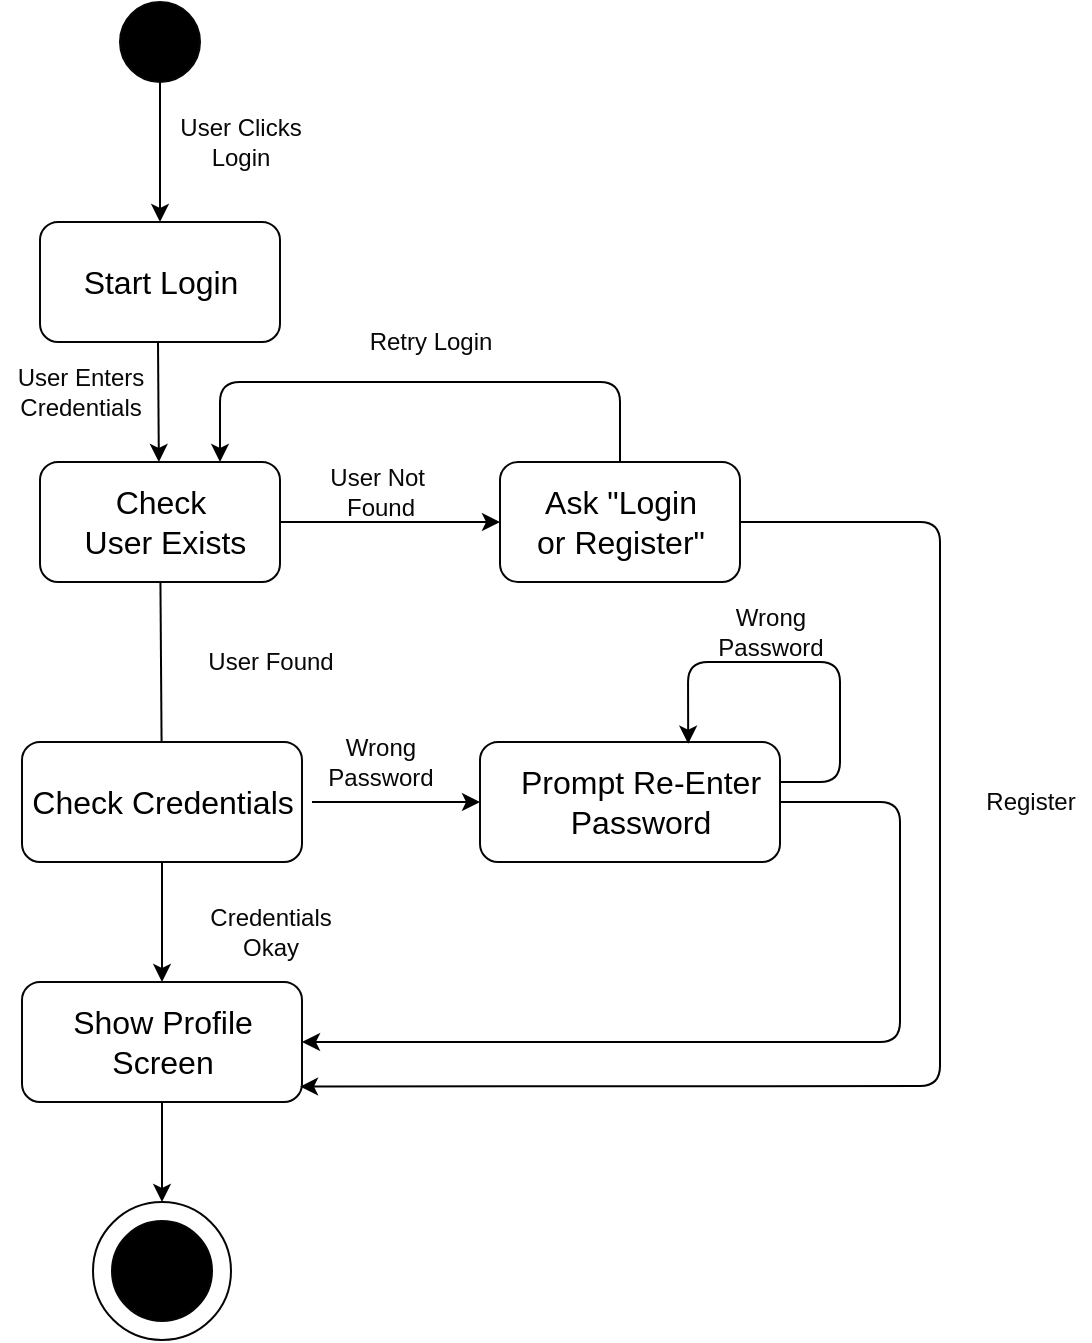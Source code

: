 <mxfile>
    <diagram id="u9s_TiLIb88S8Lue6UDa" name="Page-1">
        <mxGraphModel dx="978" dy="733" grid="1" gridSize="10" guides="1" tooltips="1" connect="1" arrows="1" fold="1" page="1" pageScale="1" pageWidth="850" pageHeight="1100" background="#ffffff" math="0" shadow="0">
            <root>
                <mxCell id="0"/>
                <mxCell id="1" parent="0"/>
                <mxCell id="3" value="" style="ellipse;whiteSpace=wrap;html=1;aspect=fixed;strokeColor=#050505;fillColor=#000000;" vertex="1" parent="1">
                    <mxGeometry x="230" y="40" width="40" height="40" as="geometry"/>
                </mxCell>
                <mxCell id="13" style="edgeStyle=none;html=1;fontSize=16;fontColor=#000000;strokeColor=#000000;" edge="1" parent="1" source="7" target="15">
                    <mxGeometry relative="1" as="geometry">
                        <mxPoint x="390" y="300" as="targetPoint"/>
                    </mxGeometry>
                </mxCell>
                <mxCell id="16" value="" style="group" vertex="1" connectable="0" parent="1">
                    <mxGeometry x="176" y="410" width="150" height="60" as="geometry"/>
                </mxCell>
                <mxCell id="14" value="" style="rounded=1;whiteSpace=wrap;html=1;fillColor=#FFFFFF;strokeColor=#050505;" vertex="1" parent="16">
                    <mxGeometry x="5" width="140" height="60" as="geometry"/>
                </mxCell>
                <mxCell id="15" value="&lt;span style=&quot;font-size: 16px&quot;&gt;Check Credentials&lt;/span&gt;" style="text;html=1;align=center;verticalAlign=middle;resizable=0;points=[];autosize=1;strokeColor=none;fillColor=none;fontColor=#000000;" vertex="1" parent="16">
                    <mxGeometry y="20" width="150" height="20" as="geometry"/>
                </mxCell>
                <mxCell id="18" value="" style="group" vertex="1" connectable="0" parent="1">
                    <mxGeometry x="190" y="270" width="120" height="60" as="geometry"/>
                </mxCell>
                <mxCell id="7" value="" style="rounded=1;whiteSpace=wrap;html=1;fillColor=#FFFFFF;strokeColor=#050505;" vertex="1" parent="18">
                    <mxGeometry width="120" height="60" as="geometry"/>
                </mxCell>
                <mxCell id="10" value="&lt;font style=&quot;font-size: 16px&quot;&gt;Check&lt;br&gt;&amp;nbsp;User Exists&lt;/font&gt;" style="text;html=1;align=center;verticalAlign=middle;resizable=0;points=[];autosize=1;strokeColor=none;fillColor=none;fontColor=#000000;" vertex="1" parent="18">
                    <mxGeometry x="10" y="10" width="100" height="40" as="geometry"/>
                </mxCell>
                <mxCell id="19" value="" style="group" vertex="1" connectable="0" parent="1">
                    <mxGeometry x="190" y="150" width="120" height="60" as="geometry"/>
                </mxCell>
                <mxCell id="2" value="" style="rounded=1;whiteSpace=wrap;html=1;fillColor=#FFFFFF;strokeColor=#050505;" vertex="1" parent="19">
                    <mxGeometry width="120" height="60" as="geometry"/>
                </mxCell>
                <mxCell id="6" value="&lt;font style=&quot;font-size: 16px&quot;&gt;Start Login&lt;/font&gt;" style="text;html=1;align=center;verticalAlign=middle;resizable=0;points=[];autosize=1;strokeColor=none;fillColor=none;fontColor=#000000;" vertex="1" parent="19">
                    <mxGeometry x="15" y="20" width="90" height="20" as="geometry"/>
                </mxCell>
                <mxCell id="20" value="" style="group" vertex="1" connectable="0" parent="1">
                    <mxGeometry x="250" y="95" width="80" height="30" as="geometry"/>
                </mxCell>
                <mxCell id="4" style="edgeStyle=none;html=1;entryX=0.5;entryY=0;entryDx=0;entryDy=0;strokeColor=#000000;" edge="1" parent="20" source="3" target="2">
                    <mxGeometry relative="1" as="geometry"/>
                </mxCell>
                <mxCell id="5" value="&lt;font color=&quot;#080808&quot;&gt;User Clicks&lt;br&gt;Login&lt;br&gt;&lt;/font&gt;" style="text;html=1;align=center;verticalAlign=middle;resizable=0;points=[];autosize=1;strokeColor=none;fillColor=none;" vertex="1" parent="20">
                    <mxGeometry width="80" height="30" as="geometry"/>
                </mxCell>
                <mxCell id="26" style="edgeStyle=none;html=1;fontSize=16;fontColor=#000000;strokeColor=#000000;entryX=0.5;entryY=0;entryDx=0;entryDy=0;" edge="1" parent="1" source="14" target="38">
                    <mxGeometry relative="1" as="geometry">
                        <mxPoint x="251" y="520" as="targetPoint"/>
                    </mxGeometry>
                </mxCell>
                <mxCell id="30" value="" style="group" vertex="1" connectable="0" parent="1">
                    <mxGeometry x="226" y="640" width="119" height="69" as="geometry"/>
                </mxCell>
                <mxCell id="27" value="" style="ellipse;whiteSpace=wrap;html=1;aspect=fixed;strokeColor=#050505;fillColor=#000000;" vertex="1" parent="30">
                    <mxGeometry y="9.5" width="50" height="50" as="geometry"/>
                </mxCell>
                <mxCell id="28" value="" style="ellipse;whiteSpace=wrap;html=1;aspect=fixed;labelBackgroundColor=#000000;fontSize=16;fontColor=#000000;strokeColor=#050505;fillColor=none;" vertex="1" parent="30">
                    <mxGeometry x="-9.5" width="69" height="69" as="geometry"/>
                </mxCell>
                <mxCell id="35" value="&lt;font color=&quot;#080808&quot;&gt;User Found&lt;br&gt;&lt;/font&gt;" style="text;html=1;align=center;verticalAlign=middle;resizable=0;points=[];autosize=1;strokeColor=none;fillColor=none;" vertex="1" parent="1">
                    <mxGeometry x="265" y="360" width="80" height="20" as="geometry"/>
                </mxCell>
                <mxCell id="36" value="&lt;font color=&quot;#080808&quot;&gt;Credentials&lt;br&gt;Okay&lt;br&gt;&lt;/font&gt;" style="text;html=1;align=center;verticalAlign=middle;resizable=0;points=[];autosize=1;strokeColor=none;fillColor=none;" vertex="1" parent="1">
                    <mxGeometry x="265" y="490" width="80" height="30" as="geometry"/>
                </mxCell>
                <mxCell id="37" value="" style="group" vertex="1" connectable="0" parent="1">
                    <mxGeometry x="176" y="530" width="150" height="60" as="geometry"/>
                </mxCell>
                <mxCell id="38" value="" style="rounded=1;whiteSpace=wrap;html=1;fillColor=#FFFFFF;strokeColor=#050505;" vertex="1" parent="37">
                    <mxGeometry x="5" width="140" height="60" as="geometry"/>
                </mxCell>
                <mxCell id="39" value="&lt;span style=&quot;font-size: 16px&quot;&gt;Show Profile &lt;br&gt;Screen&lt;/span&gt;" style="text;html=1;align=center;verticalAlign=middle;resizable=0;points=[];autosize=1;strokeColor=none;fillColor=none;fontColor=#000000;" vertex="1" parent="37">
                    <mxGeometry x="20" y="10" width="110" height="40" as="geometry"/>
                </mxCell>
                <mxCell id="41" style="edgeStyle=none;html=1;entryX=0.5;entryY=0;entryDx=0;entryDy=0;fontSize=16;fontColor=#000000;strokeColor=#000000;" edge="1" parent="1" source="38" target="28">
                    <mxGeometry relative="1" as="geometry"/>
                </mxCell>
                <mxCell id="42" value="" style="group" vertex="1" connectable="0" parent="1">
                    <mxGeometry x="420" y="270" width="125" height="60" as="geometry"/>
                </mxCell>
                <mxCell id="43" value="" style="rounded=1;whiteSpace=wrap;html=1;fillColor=#FFFFFF;strokeColor=#050505;" vertex="1" parent="42">
                    <mxGeometry width="120" height="60" as="geometry"/>
                </mxCell>
                <mxCell id="44" value="&lt;span style=&quot;font-size: 16px&quot;&gt;Ask &quot;Login &lt;br&gt;or Register&quot;&lt;br&gt;&lt;/span&gt;" style="text;html=1;align=center;verticalAlign=middle;resizable=0;points=[];autosize=1;strokeColor=none;fillColor=none;fontColor=#000000;" vertex="1" parent="42">
                    <mxGeometry x="10" y="10" width="100" height="40" as="geometry"/>
                </mxCell>
                <mxCell id="45" style="edgeStyle=none;html=1;fontSize=16;fontColor=#000000;strokeColor=#000000;" edge="1" parent="1" source="7">
                    <mxGeometry relative="1" as="geometry">
                        <mxPoint x="420" y="300" as="targetPoint"/>
                    </mxGeometry>
                </mxCell>
                <mxCell id="49" style="edgeStyle=none;html=1;entryX=0.993;entryY=0.871;entryDx=0;entryDy=0;fontSize=16;fontColor=#000000;strokeColor=#000000;entryPerimeter=0;" edge="1" parent="1" source="43" target="38">
                    <mxGeometry relative="1" as="geometry">
                        <Array as="points">
                            <mxPoint x="640" y="300"/>
                            <mxPoint x="640" y="582"/>
                        </Array>
                    </mxGeometry>
                </mxCell>
                <mxCell id="53" value="&lt;font color=&quot;#080808&quot;&gt;User Not&amp;nbsp;&lt;br&gt;Found&lt;br&gt;&lt;/font&gt;" style="text;html=1;align=center;verticalAlign=middle;resizable=0;points=[];autosize=1;strokeColor=none;fillColor=none;" vertex="1" parent="1">
                    <mxGeometry x="325" y="270" width="70" height="30" as="geometry"/>
                </mxCell>
                <mxCell id="54" value="&lt;font color=&quot;#080808&quot;&gt;Register&lt;br&gt;&lt;/font&gt;" style="text;html=1;align=center;verticalAlign=middle;resizable=0;points=[];autosize=1;strokeColor=none;fillColor=none;" vertex="1" parent="1">
                    <mxGeometry x="655" y="430" width="60" height="20" as="geometry"/>
                </mxCell>
                <mxCell id="56" value="" style="group" vertex="1" connectable="0" parent="1">
                    <mxGeometry x="410" y="410" width="150" height="60" as="geometry"/>
                </mxCell>
                <mxCell id="57" value="" style="rounded=1;whiteSpace=wrap;html=1;fillColor=#FFFFFF;strokeColor=#050505;" vertex="1" parent="56">
                    <mxGeometry width="150" height="60" as="geometry"/>
                </mxCell>
                <mxCell id="58" value="&lt;span style=&quot;font-size: 16px&quot;&gt;Prompt Re-Enter &lt;br&gt;Password&lt;br&gt;&lt;/span&gt;" style="text;html=1;align=center;verticalAlign=middle;resizable=0;points=[];autosize=1;strokeColor=none;fillColor=none;fontColor=#000000;" vertex="1" parent="56">
                    <mxGeometry x="10" y="10" width="140" height="40" as="geometry"/>
                </mxCell>
                <mxCell id="59" style="edgeStyle=none;html=1;fontSize=16;fontColor=#000000;strokeColor=#000000;entryX=0;entryY=0.5;entryDx=0;entryDy=0;" edge="1" parent="1" source="15" target="57">
                    <mxGeometry relative="1" as="geometry">
                        <mxPoint x="390" y="440" as="targetPoint"/>
                    </mxGeometry>
                </mxCell>
                <mxCell id="60" value="&lt;font color=&quot;#080808&quot;&gt;Wrong &lt;br&gt;Password&lt;br&gt;&lt;/font&gt;" style="text;html=1;align=center;verticalAlign=middle;resizable=0;points=[];autosize=1;strokeColor=none;fillColor=none;" vertex="1" parent="1">
                    <mxGeometry x="325" y="405" width="70" height="30" as="geometry"/>
                </mxCell>
                <mxCell id="61" style="edgeStyle=none;html=1;entryX=1;entryY=0.5;entryDx=0;entryDy=0;fontSize=16;fontColor=#000000;strokeColor=#000000;" edge="1" parent="1" source="58" target="38">
                    <mxGeometry relative="1" as="geometry">
                        <Array as="points">
                            <mxPoint x="620" y="440"/>
                            <mxPoint x="620" y="560"/>
                        </Array>
                    </mxGeometry>
                </mxCell>
                <mxCell id="8" style="edgeStyle=none;html=1;entryX=0.5;entryY=0;entryDx=0;entryDy=0;strokeColor=#000000;" edge="1" parent="1">
                    <mxGeometry relative="1" as="geometry">
                        <mxPoint x="249" y="210" as="sourcePoint"/>
                        <mxPoint x="249.43" y="270" as="targetPoint"/>
                    </mxGeometry>
                </mxCell>
                <mxCell id="9" value="&lt;font color=&quot;#080808&quot;&gt;User Enters&lt;br&gt;Credentials&lt;br&gt;&lt;/font&gt;" style="text;html=1;align=center;verticalAlign=middle;resizable=0;points=[];autosize=1;strokeColor=none;fillColor=none;" vertex="1" parent="1">
                    <mxGeometry x="170" y="220" width="80" height="30" as="geometry"/>
                </mxCell>
                <mxCell id="63" style="edgeStyle=none;html=1;entryX=0.75;entryY=0;entryDx=0;entryDy=0;fontSize=16;fontColor=#000000;strokeColor=#000000;" edge="1" parent="1" target="7">
                    <mxGeometry relative="1" as="geometry">
                        <mxPoint x="480" y="270" as="sourcePoint"/>
                        <Array as="points">
                            <mxPoint x="480" y="230"/>
                            <mxPoint x="280" y="230"/>
                        </Array>
                    </mxGeometry>
                </mxCell>
                <mxCell id="65" value="&lt;font color=&quot;#080808&quot;&gt;Retry Login&lt;br&gt;&lt;/font&gt;" style="text;html=1;align=center;verticalAlign=middle;resizable=0;points=[];autosize=1;strokeColor=none;fillColor=none;" vertex="1" parent="1">
                    <mxGeometry x="345" y="200" width="80" height="20" as="geometry"/>
                </mxCell>
                <mxCell id="66" style="edgeStyle=none;html=1;fontSize=16;fontColor=#000000;strokeColor=#000000;entryX=0.694;entryY=0.014;entryDx=0;entryDy=0;entryPerimeter=0;" edge="1" parent="1" target="57">
                    <mxGeometry relative="1" as="geometry">
                        <mxPoint x="644" y="430" as="targetPoint"/>
                        <mxPoint x="560" y="430" as="sourcePoint"/>
                        <Array as="points">
                            <mxPoint x="590" y="430"/>
                            <mxPoint x="590" y="370"/>
                            <mxPoint x="514" y="370"/>
                        </Array>
                    </mxGeometry>
                </mxCell>
                <mxCell id="68" value="&lt;font color=&quot;#080808&quot;&gt;Wrong &lt;br&gt;Password&lt;br&gt;&lt;/font&gt;" style="text;html=1;align=center;verticalAlign=middle;resizable=0;points=[];autosize=1;strokeColor=none;fillColor=none;" vertex="1" parent="1">
                    <mxGeometry x="520" y="340" width="70" height="30" as="geometry"/>
                </mxCell>
            </root>
        </mxGraphModel>
    </diagram>
</mxfile>